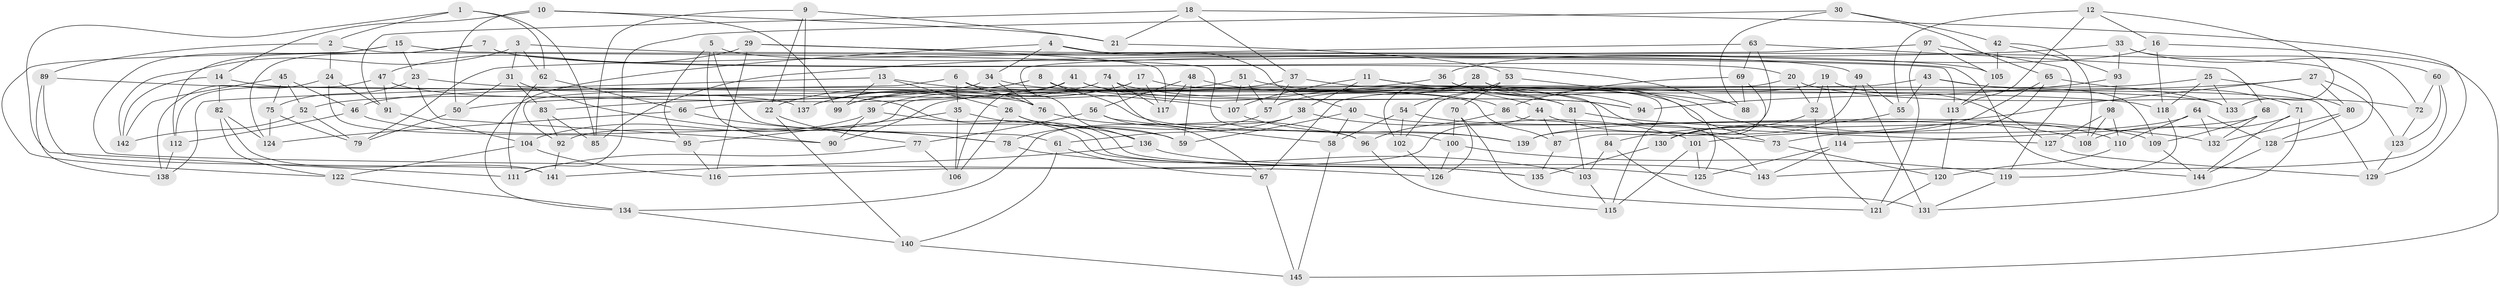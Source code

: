// coarse degree distribution, {5: 0.0425531914893617, 6: 0.5, 4: 0.43617021276595747, 3: 0.02127659574468085}
// Generated by graph-tools (version 1.1) at 2025/52/02/27/25 19:52:34]
// undirected, 145 vertices, 290 edges
graph export_dot {
graph [start="1"]
  node [color=gray90,style=filled];
  1;
  2;
  3;
  4;
  5;
  6;
  7;
  8;
  9;
  10;
  11;
  12;
  13;
  14;
  15;
  16;
  17;
  18;
  19;
  20;
  21;
  22;
  23;
  24;
  25;
  26;
  27;
  28;
  29;
  30;
  31;
  32;
  33;
  34;
  35;
  36;
  37;
  38;
  39;
  40;
  41;
  42;
  43;
  44;
  45;
  46;
  47;
  48;
  49;
  50;
  51;
  52;
  53;
  54;
  55;
  56;
  57;
  58;
  59;
  60;
  61;
  62;
  63;
  64;
  65;
  66;
  67;
  68;
  69;
  70;
  71;
  72;
  73;
  74;
  75;
  76;
  77;
  78;
  79;
  80;
  81;
  82;
  83;
  84;
  85;
  86;
  87;
  88;
  89;
  90;
  91;
  92;
  93;
  94;
  95;
  96;
  97;
  98;
  99;
  100;
  101;
  102;
  103;
  104;
  105;
  106;
  107;
  108;
  109;
  110;
  111;
  112;
  113;
  114;
  115;
  116;
  117;
  118;
  119;
  120;
  121;
  122;
  123;
  124;
  125;
  126;
  127;
  128;
  129;
  130;
  131;
  132;
  133;
  134;
  135;
  136;
  137;
  138;
  139;
  140;
  141;
  142;
  143;
  144;
  145;
  1 -- 2;
  1 -- 111;
  1 -- 62;
  1 -- 85;
  2 -- 100;
  2 -- 89;
  2 -- 24;
  3 -- 62;
  3 -- 142;
  3 -- 31;
  3 -- 144;
  4 -- 40;
  4 -- 128;
  4 -- 34;
  4 -- 134;
  5 -- 61;
  5 -- 49;
  5 -- 90;
  5 -- 95;
  6 -- 92;
  6 -- 35;
  6 -- 87;
  6 -- 76;
  7 -- 20;
  7 -- 112;
  7 -- 88;
  7 -- 124;
  8 -- 139;
  8 -- 81;
  8 -- 22;
  8 -- 137;
  9 -- 137;
  9 -- 21;
  9 -- 85;
  9 -- 22;
  10 -- 99;
  10 -- 50;
  10 -- 14;
  10 -- 21;
  11 -- 115;
  11 -- 73;
  11 -- 38;
  11 -- 107;
  12 -- 133;
  12 -- 55;
  12 -- 113;
  12 -- 16;
  13 -- 107;
  13 -- 138;
  13 -- 99;
  13 -- 26;
  14 -- 142;
  14 -- 76;
  14 -- 82;
  15 -- 113;
  15 -- 126;
  15 -- 23;
  15 -- 122;
  16 -- 118;
  16 -- 36;
  16 -- 145;
  17 -- 133;
  17 -- 39;
  17 -- 99;
  17 -- 117;
  18 -- 91;
  18 -- 21;
  18 -- 37;
  18 -- 129;
  19 -- 114;
  19 -- 127;
  19 -- 32;
  19 -- 102;
  20 -- 72;
  20 -- 32;
  20 -- 67;
  21 -- 53;
  22 -- 77;
  22 -- 140;
  23 -- 75;
  23 -- 90;
  23 -- 118;
  24 -- 95;
  24 -- 138;
  24 -- 91;
  25 -- 80;
  25 -- 90;
  25 -- 133;
  25 -- 118;
  26 -- 106;
  26 -- 59;
  26 -- 136;
  27 -- 139;
  27 -- 80;
  27 -- 123;
  27 -- 50;
  28 -- 125;
  28 -- 57;
  28 -- 129;
  28 -- 102;
  29 -- 116;
  29 -- 117;
  29 -- 47;
  29 -- 105;
  30 -- 88;
  30 -- 42;
  30 -- 111;
  30 -- 65;
  31 -- 83;
  31 -- 78;
  31 -- 50;
  32 -- 130;
  32 -- 121;
  33 -- 60;
  33 -- 85;
  33 -- 93;
  33 -- 72;
  34 -- 76;
  34 -- 86;
  34 -- 83;
  35 -- 95;
  35 -- 125;
  35 -- 106;
  36 -- 46;
  36 -- 94;
  36 -- 110;
  37 -- 57;
  37 -- 84;
  37 -- 99;
  38 -- 61;
  38 -- 101;
  38 -- 134;
  39 -- 90;
  39 -- 135;
  39 -- 104;
  40 -- 58;
  40 -- 109;
  40 -- 59;
  41 -- 44;
  41 -- 106;
  41 -- 52;
  41 -- 94;
  42 -- 108;
  42 -- 105;
  42 -- 93;
  43 -- 133;
  43 -- 55;
  43 -- 92;
  43 -- 109;
  44 -- 87;
  44 -- 73;
  44 -- 116;
  45 -- 52;
  45 -- 46;
  45 -- 142;
  45 -- 75;
  46 -- 112;
  46 -- 59;
  47 -- 91;
  47 -- 135;
  47 -- 112;
  48 -- 117;
  48 -- 56;
  48 -- 59;
  48 -- 81;
  49 -- 131;
  49 -- 55;
  49 -- 139;
  50 -- 79;
  51 -- 57;
  51 -- 107;
  51 -- 66;
  51 -- 143;
  52 -- 142;
  52 -- 79;
  53 -- 54;
  53 -- 70;
  53 -- 88;
  54 -- 58;
  54 -- 108;
  54 -- 102;
  55 -- 84;
  56 -- 77;
  56 -- 67;
  56 -- 58;
  57 -- 78;
  58 -- 145;
  60 -- 143;
  60 -- 72;
  60 -- 123;
  61 -- 140;
  61 -- 67;
  62 -- 66;
  62 -- 111;
  63 -- 68;
  63 -- 79;
  63 -- 69;
  63 -- 87;
  64 -- 132;
  64 -- 110;
  64 -- 101;
  64 -- 128;
  65 -- 73;
  65 -- 71;
  65 -- 130;
  66 -- 78;
  66 -- 124;
  67 -- 145;
  68 -- 114;
  68 -- 109;
  68 -- 132;
  69 -- 88;
  69 -- 86;
  69 -- 130;
  70 -- 126;
  70 -- 121;
  70 -- 100;
  71 -- 144;
  71 -- 131;
  71 -- 108;
  72 -- 123;
  73 -- 120;
  74 -- 117;
  74 -- 137;
  74 -- 96;
  74 -- 94;
  75 -- 79;
  75 -- 124;
  76 -- 96;
  77 -- 111;
  77 -- 106;
  78 -- 103;
  80 -- 132;
  80 -- 128;
  81 -- 132;
  81 -- 103;
  82 -- 124;
  82 -- 141;
  82 -- 122;
  83 -- 85;
  83 -- 92;
  84 -- 131;
  84 -- 103;
  86 -- 127;
  86 -- 96;
  87 -- 135;
  89 -- 138;
  89 -- 137;
  89 -- 141;
  91 -- 104;
  92 -- 141;
  93 -- 98;
  93 -- 94;
  95 -- 116;
  96 -- 115;
  97 -- 136;
  97 -- 119;
  97 -- 105;
  97 -- 121;
  98 -- 110;
  98 -- 108;
  98 -- 127;
  100 -- 126;
  100 -- 119;
  101 -- 125;
  101 -- 115;
  102 -- 126;
  103 -- 115;
  104 -- 122;
  104 -- 116;
  105 -- 113;
  107 -- 139;
  109 -- 144;
  110 -- 120;
  112 -- 138;
  113 -- 120;
  114 -- 143;
  114 -- 125;
  118 -- 119;
  119 -- 131;
  120 -- 121;
  122 -- 134;
  123 -- 129;
  127 -- 129;
  128 -- 144;
  130 -- 135;
  134 -- 140;
  136 -- 141;
  136 -- 143;
  140 -- 145;
}
